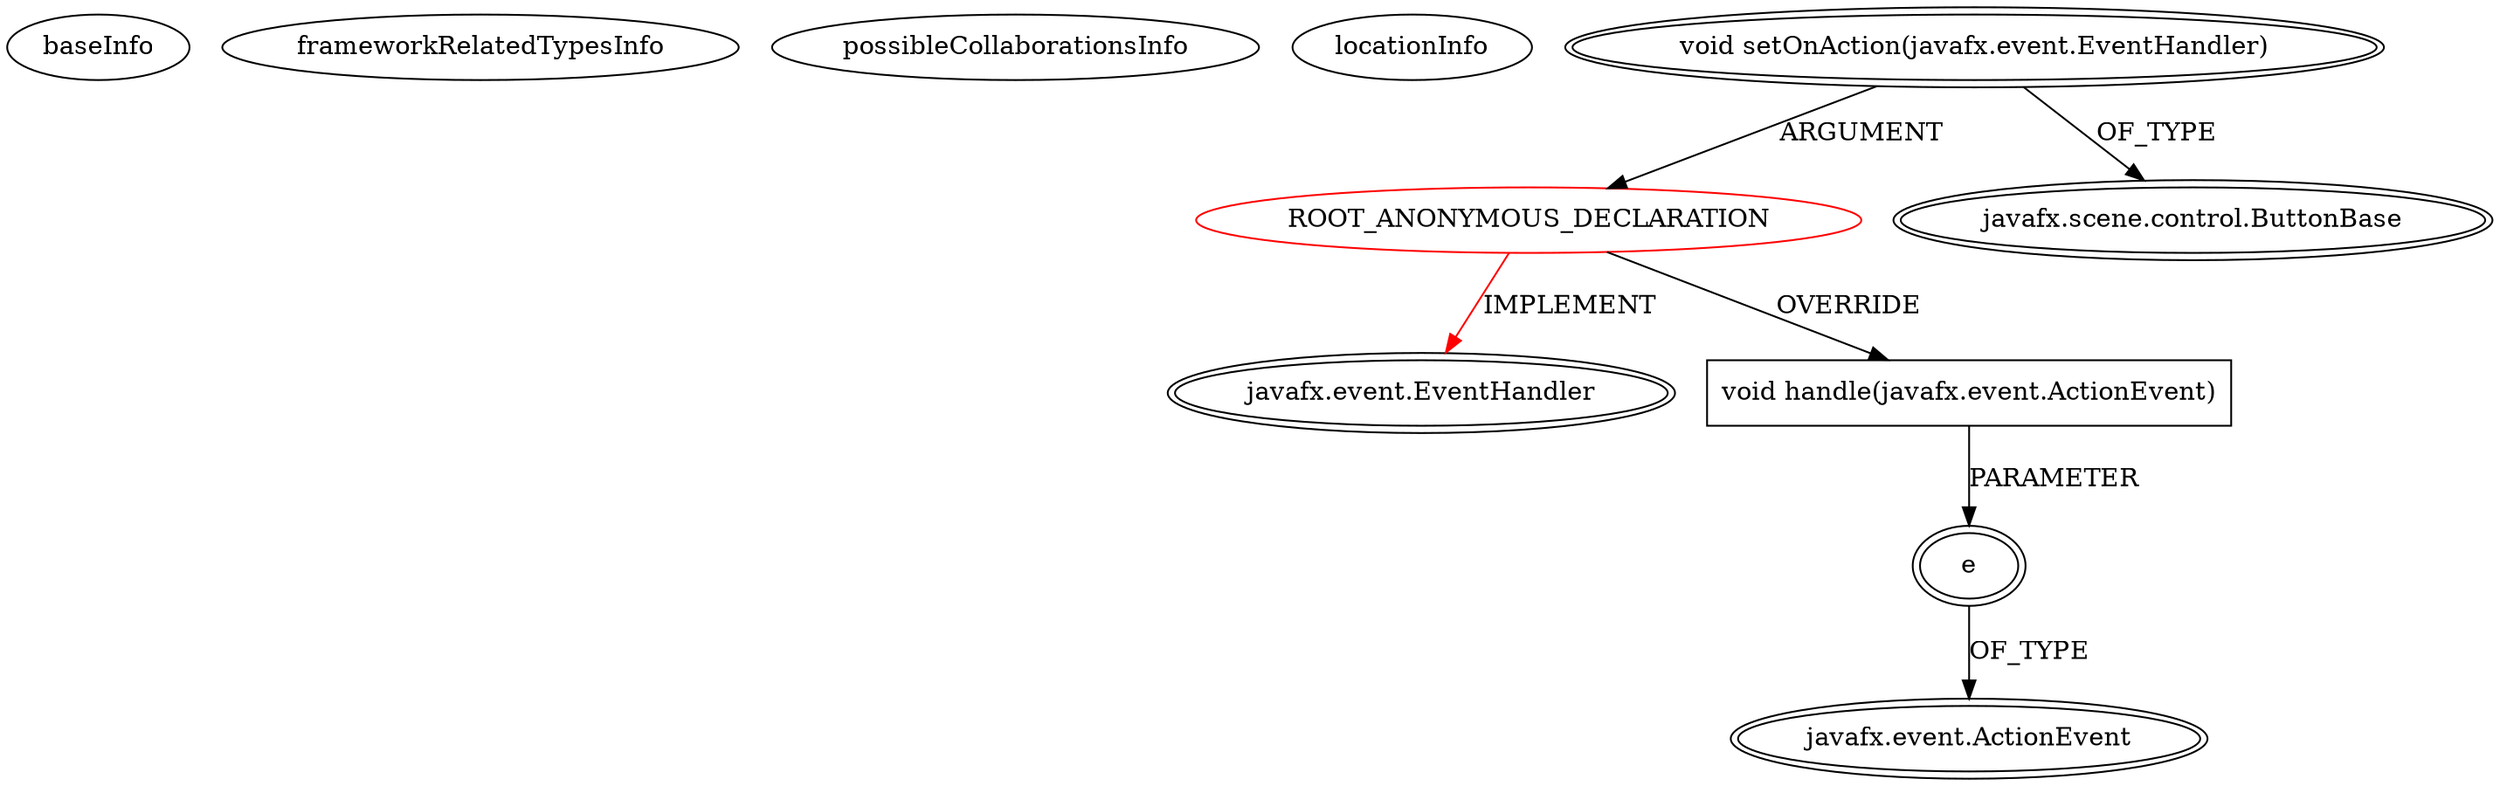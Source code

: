 digraph {
baseInfo[graphId=4185,category="extension_graph",isAnonymous=true,possibleRelation=false]
frameworkRelatedTypesInfo[0="javafx.event.EventHandler"]
possibleCollaborationsInfo[]
locationInfo[projectName="simonsimonsimonsimonsimon-goserver",filePath="/simonsimonsimonsimonsimon-goserver/goserver-master/GoCS/src/spielplatz/JavaFXExample.java",contextSignature="void start(javafx.stage.Stage)",graphId="4185"]
0[label="ROOT_ANONYMOUS_DECLARATION",vertexType="ROOT_ANONYMOUS_DECLARATION",isFrameworkType=false,color=red]
1[label="javafx.event.EventHandler",vertexType="FRAMEWORK_INTERFACE_TYPE",isFrameworkType=true,peripheries=2]
2[label="void setOnAction(javafx.event.EventHandler)",vertexType="OUTSIDE_CALL",isFrameworkType=true,peripheries=2]
3[label="javafx.scene.control.ButtonBase",vertexType="FRAMEWORK_CLASS_TYPE",isFrameworkType=true,peripheries=2]
4[label="void handle(javafx.event.ActionEvent)",vertexType="OVERRIDING_METHOD_DECLARATION",isFrameworkType=false,shape=box]
5[label="e",vertexType="PARAMETER_DECLARATION",isFrameworkType=true,peripheries=2]
6[label="javafx.event.ActionEvent",vertexType="FRAMEWORK_CLASS_TYPE",isFrameworkType=true,peripheries=2]
0->1[label="IMPLEMENT",color=red]
2->0[label="ARGUMENT"]
2->3[label="OF_TYPE"]
0->4[label="OVERRIDE"]
5->6[label="OF_TYPE"]
4->5[label="PARAMETER"]
}
